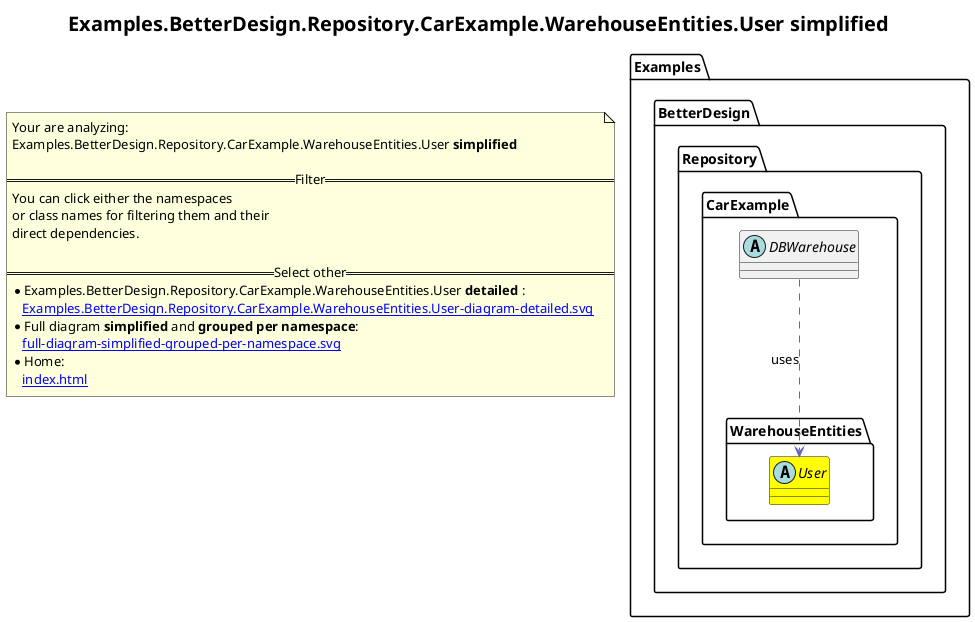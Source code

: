 @startuml
skinparam linetype ortho
title <size:20>Examples.BetterDesign.Repository.CarExample.WarehouseEntities.User **simplified** </size>
note "Your are analyzing:\nExamples.BetterDesign.Repository.CarExample.WarehouseEntities.User **simplified** \n\n==Filter==\nYou can click either the namespaces \nor class names for filtering them and their\ndirect dependencies.\n\n==Select other==\n* Examples.BetterDesign.Repository.CarExample.WarehouseEntities.User **detailed** :\n   [[Examples.BetterDesign.Repository.CarExample.WarehouseEntities.User-diagram-detailed.svg]]\n* Full diagram **simplified** and **grouped per namespace**:\n   [[full-diagram-simplified-grouped-per-namespace.svg]]\n* Home:\n   [[index.html]]" as FloatingNote
      abstract class Examples.BetterDesign.Repository.CarExample.DBWarehouse [[Examples.BetterDesign.Repository.CarExample.DBWarehouse-diagram-simplified.svg]]  {
      }
        abstract class Examples.BetterDesign.Repository.CarExample.WarehouseEntities.User [[Examples.BetterDesign.Repository.CarExample.WarehouseEntities.User-diagram-simplified.svg]] #yellow {
        }
 ' *************************************** 
 ' *************************************** 
 ' *************************************** 
' Class relations extracted from namespace:
' Examples.BetterDesign.Repository.CarExample
Examples.BetterDesign.Repository.CarExample.DBWarehouse .[#6060BB].> Examples.BetterDesign.Repository.CarExample.WarehouseEntities.User  : uses 
' Class relations extracted from namespace:
' Examples.BetterDesign.Repository.CarExample.WarehouseEntities
@enduml